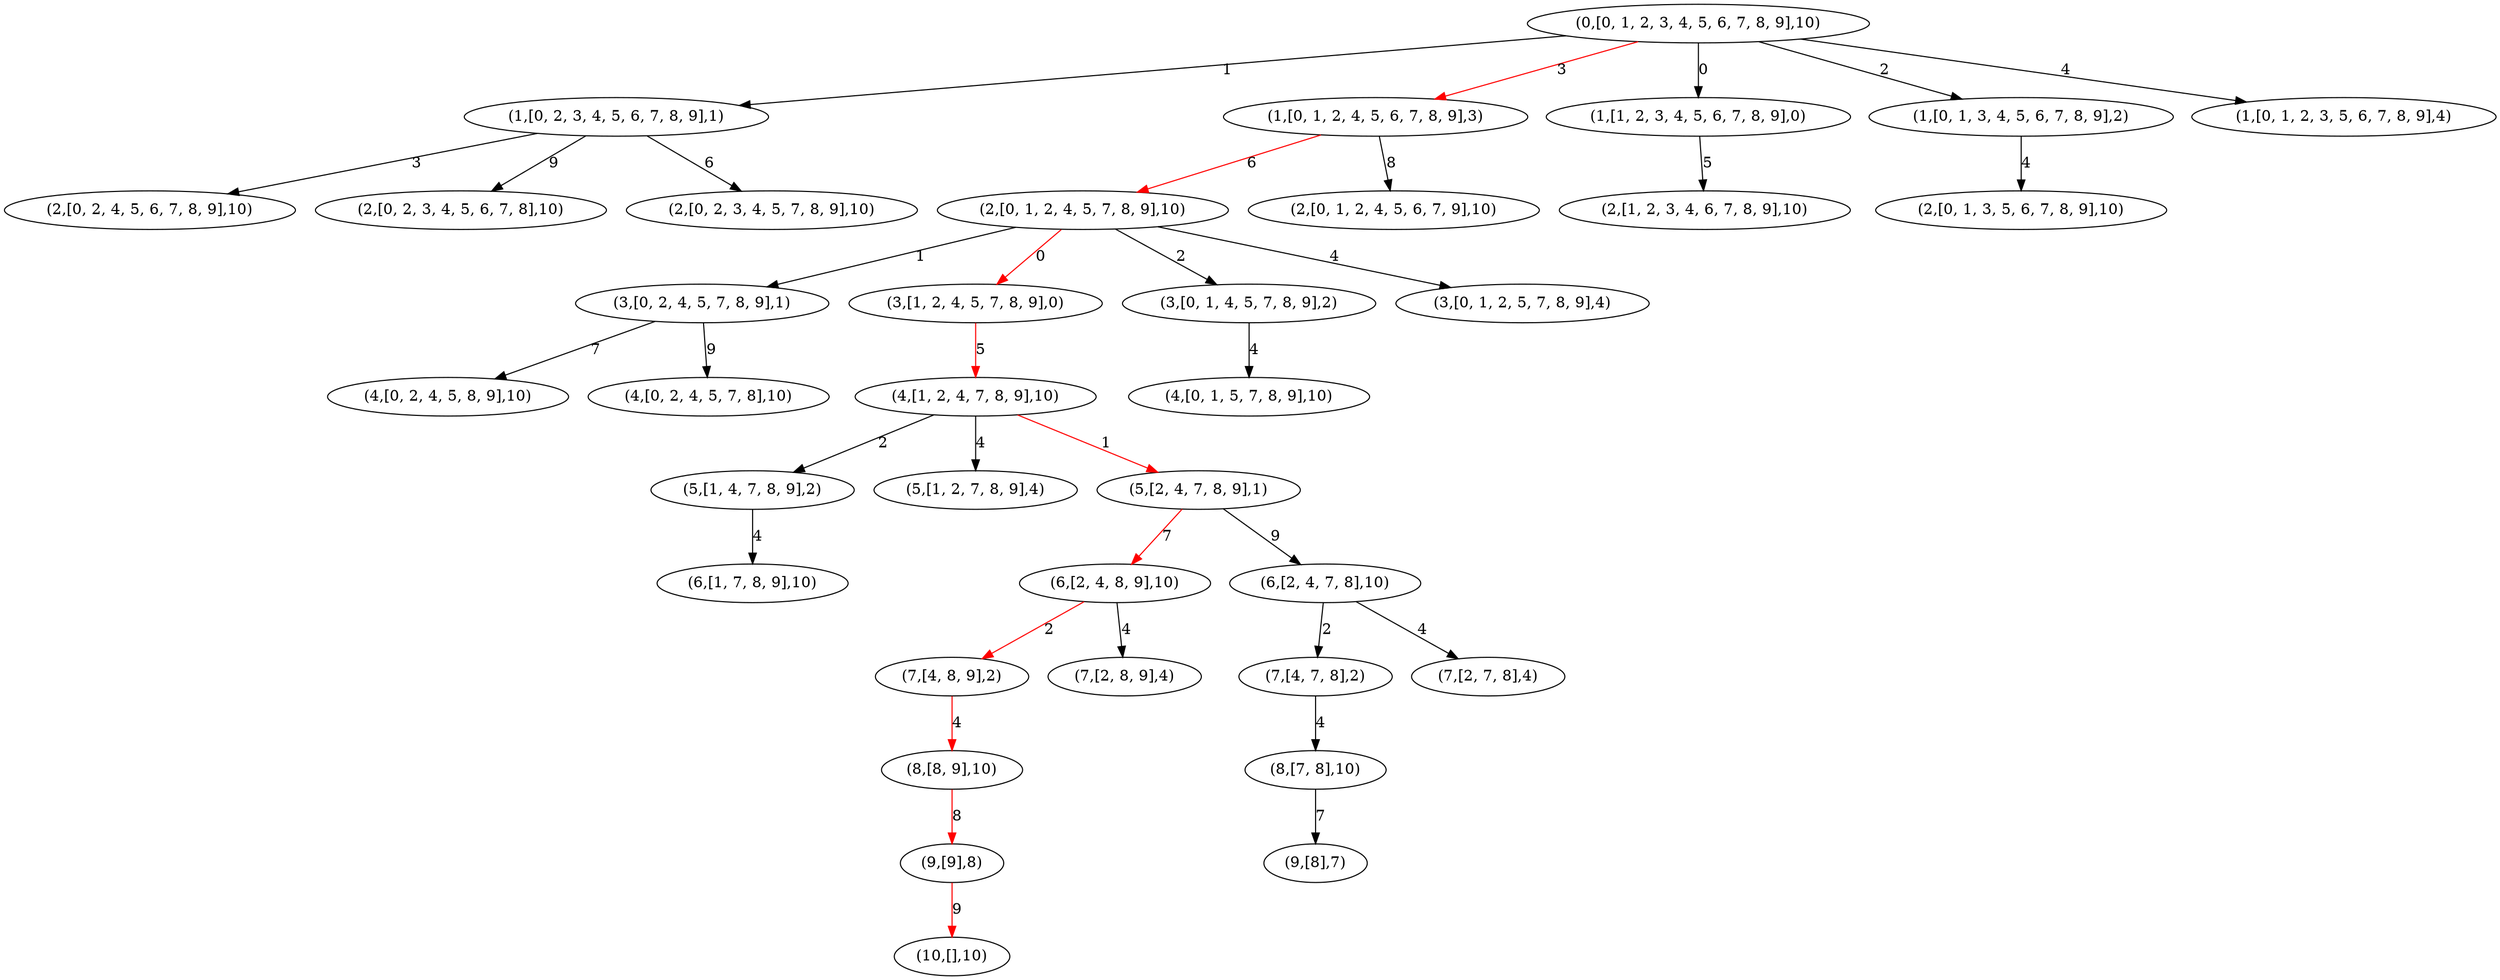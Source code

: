 strict digraph G {
  1 [ color="black" label="(3,[0, 2, 4, 5, 7, 8, 9],1)" ];
  2 [ color="black" label="(2,[0, 2, 4, 5, 6, 7, 8, 9],10)" ];
  3 [ color="black" label="(2,[0, 1, 3, 5, 6, 7, 8, 9],10)" ];
  4 [ color="black" label="(9,[8],7)" ];
  5 [ color="black" label="(2,[0, 2, 3, 4, 5, 6, 7, 8],10)" ];
  6 [ color="black" label="(5,[1, 4, 7, 8, 9],2)" ];
  7 [ color="black" label="(5,[1, 2, 7, 8, 9],4)" ];
  8 [ color="black" label="(4,[1, 2, 4, 7, 8, 9],10)" ];
  9 [ color="black" label="(7,[4, 8, 9],2)" ];
  10 [ color="black" label="(10,[],10)" ];
  11 [ color="black" label="(1,[0, 2, 3, 4, 5, 6, 7, 8, 9],1)" ];
  12 [ color="black" label="(7,[4, 7, 8],2)" ];
  13 [ color="black" label="(6,[1, 7, 8, 9],10)" ];
  14 [ color="black" label="(7,[2, 8, 9],4)" ];
  15 [ color="black" label="(6,[2, 4, 8, 9],10)" ];
  16 [ color="black" label="(1,[0, 1, 2, 4, 5, 6, 7, 8, 9],3)" ];
  17 [ color="black" label="(7,[2, 7, 8],4)" ];
  18 [ color="black" label="(6,[2, 4, 7, 8],10)" ];
  19 [ color="black" label="(3,[1, 2, 4, 5, 7, 8, 9],0)" ];
  20 [ color="black" label="(8,[8, 9],10)" ];
  21 [ color="black" label="(3,[0, 1, 4, 5, 7, 8, 9],2)" ];
  22 [ color="black" label="(8,[7, 8],10)" ];
  23 [ color="black" label="(2,[1, 2, 3, 4, 6, 7, 8, 9],10)" ];
  24 [ color="black" label="(2,[0, 2, 3, 4, 5, 7, 8, 9],10)" ];
  25 [ color="black" label="(3,[0, 1, 2, 5, 7, 8, 9],4)" ];
  26 [ color="black" label="(2,[0, 1, 2, 4, 5, 7, 8, 9],10)" ];
  27 [ color="black" label="(5,[2, 4, 7, 8, 9],1)" ];
  28 [ color="black" label="(9,[9],8)" ];
  29 [ color="black" label="(2,[0, 1, 2, 4, 5, 6, 7, 9],10)" ];
  30 [ color="black" label="(4,[0, 1, 5, 7, 8, 9],10)" ];
  31 [ color="black" label="(4,[0, 2, 4, 5, 8, 9],10)" ];
  32 [ color="black" label="(1,[1, 2, 3, 4, 5, 6, 7, 8, 9],0)" ];
  33 [ color="black" label="(4,[0, 2, 4, 5, 7, 8],10)" ];
  34 [ color="black" label="(1,[0, 1, 3, 4, 5, 6, 7, 8, 9],2)" ];
  35 [ color="black" label="(1,[0, 1, 2, 3, 5, 6, 7, 8, 9],4)" ];
  36 [ color="black" label="(0,[0, 1, 2, 3, 4, 5, 6, 7, 8, 9],10)" ];
  26 -> 1 [ label="1" ];
  11 -> 2 [ label="3" ];
  34 -> 3 [ label="4" ];
  22 -> 4 [ label="7" ];
  11 -> 5 [ label="9" ];
  8 -> 6 [ label="2" ];
  8 -> 7 [ label="4" ];
  19 -> 8 [ color="red" label="5" ];
  15 -> 9 [ color="red" label="2" ];
  28 -> 10 [ color="red" label="9" ];
  36 -> 11 [ label="1" ];
  18 -> 12 [ label="2" ];
  6 -> 13 [ label="4" ];
  15 -> 14 [ label="4" ];
  27 -> 15 [ color="red" label="7" ];
  36 -> 16 [ color="red" label="3" ];
  18 -> 17 [ label="4" ];
  27 -> 18 [ label="9" ];
  26 -> 19 [ color="red" label="0" ];
  9 -> 20 [ color="red" label="4" ];
  26 -> 21 [ label="2" ];
  12 -> 22 [ label="4" ];
  32 -> 23 [ label="5" ];
  11 -> 24 [ label="6" ];
  26 -> 25 [ label="4" ];
  16 -> 26 [ color="red" label="6" ];
  8 -> 27 [ color="red" label="1" ];
  20 -> 28 [ color="red" label="8" ];
  16 -> 29 [ label="8" ];
  21 -> 30 [ label="4" ];
  1 -> 31 [ label="7" ];
  36 -> 32 [ label="0" ];
  1 -> 33 [ label="9" ];
  36 -> 34 [ label="2" ];
  36 -> 35 [ label="4" ];
}
